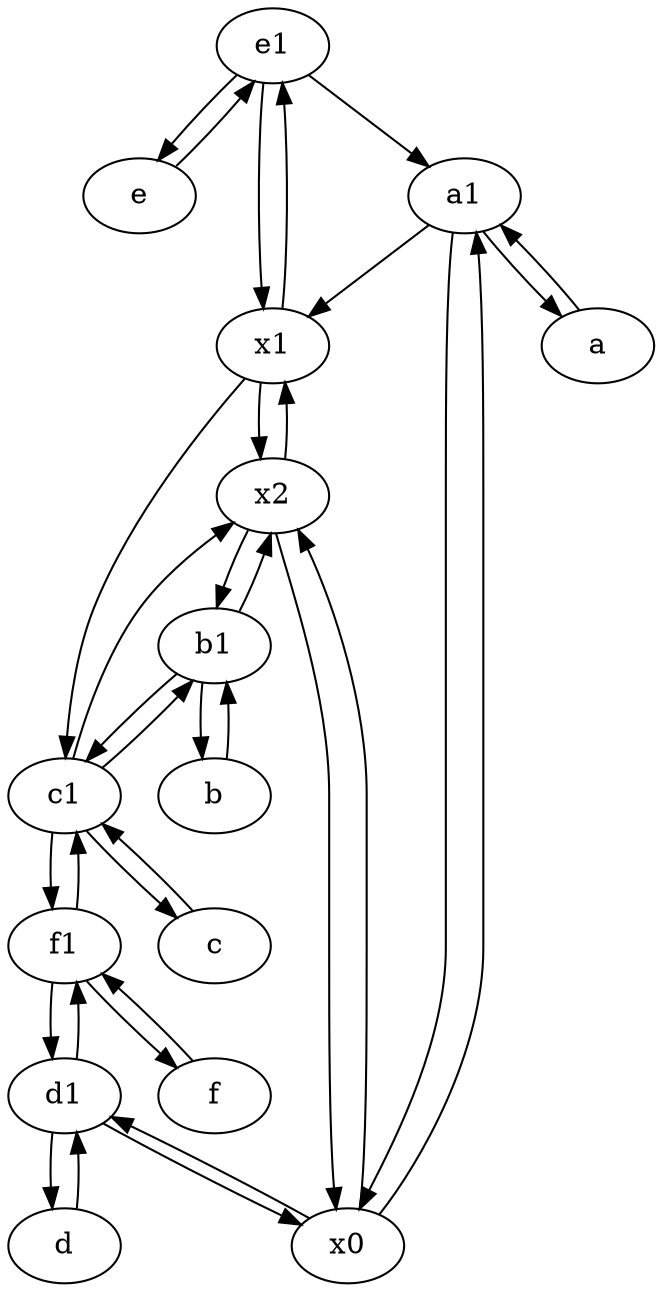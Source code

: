 digraph  {
	e1 [pos="25,45!"];
	b1 [pos="45,20!"];
	e [pos="30,50!"];
	a1 [pos="40,15!"];
	x1;
	d [pos="20,30!"];
	c1 [pos="30,15!"];
	f1;
	d1 [pos="25,30!"];
	x0;
	b [pos="50,20!"];
	c [pos="20,10!"];
	a [pos="40,10!"];
	f [pos="15,45!"];
	x2;
	b1 -> b;
	x1 -> x2;
	x0 -> x2;
	c1 -> b1;
	e1 -> x1;
	d1 -> f1;
	b -> b1;
	f1 -> f;
	f1 -> d1;
	a1 -> a;
	e1 -> a1;
	f1 -> c1;
	x2 -> x0;
	c1 -> c;
	c1 -> f1;
	x2 -> x1;
	e -> e1;
	x0 -> d1;
	d1 -> x0;
	a1 -> x1;
	f -> f1;
	a1 -> x0;
	e1 -> e;
	d -> d1;
	x2 -> b1;
	a -> a1;
	x1 -> c1;
	x1 -> e1;
	c1 -> x2;
	d1 -> d;
	x0 -> a1;
	c -> c1;
	b1 -> x2;
	b1 -> c1;

	}